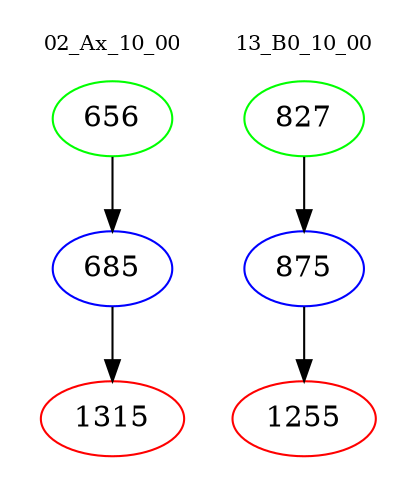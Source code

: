 digraph{
subgraph cluster_0 {
color = white
label = "02_Ax_10_00";
fontsize=10;
T0_656 [label="656", color="green"]
T0_656 -> T0_685 [color="black"]
T0_685 [label="685", color="blue"]
T0_685 -> T0_1315 [color="black"]
T0_1315 [label="1315", color="red"]
}
subgraph cluster_1 {
color = white
label = "13_B0_10_00";
fontsize=10;
T1_827 [label="827", color="green"]
T1_827 -> T1_875 [color="black"]
T1_875 [label="875", color="blue"]
T1_875 -> T1_1255 [color="black"]
T1_1255 [label="1255", color="red"]
}
}
